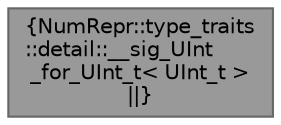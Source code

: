digraph "NumRepr::type_traits::detail::__sig_UInt_for_UInt_t&lt; UInt_t &gt;"
{
 // INTERACTIVE_SVG=YES
 // LATEX_PDF_SIZE
  bgcolor="transparent";
  edge [fontname=Helvetica,fontsize=10,labelfontname=Helvetica,labelfontsize=10];
  node [fontname=Helvetica,fontsize=10,shape=box,height=0.2,width=0.4];
  Node1 [label="{NumRepr::type_traits\l::detail::__sig_UInt\l_for_UInt_t\< UInt_t \>\n||}",height=0.2,width=0.4,color="gray40", fillcolor="grey60", style="filled", fontcolor="black",tooltip=" "];
}
